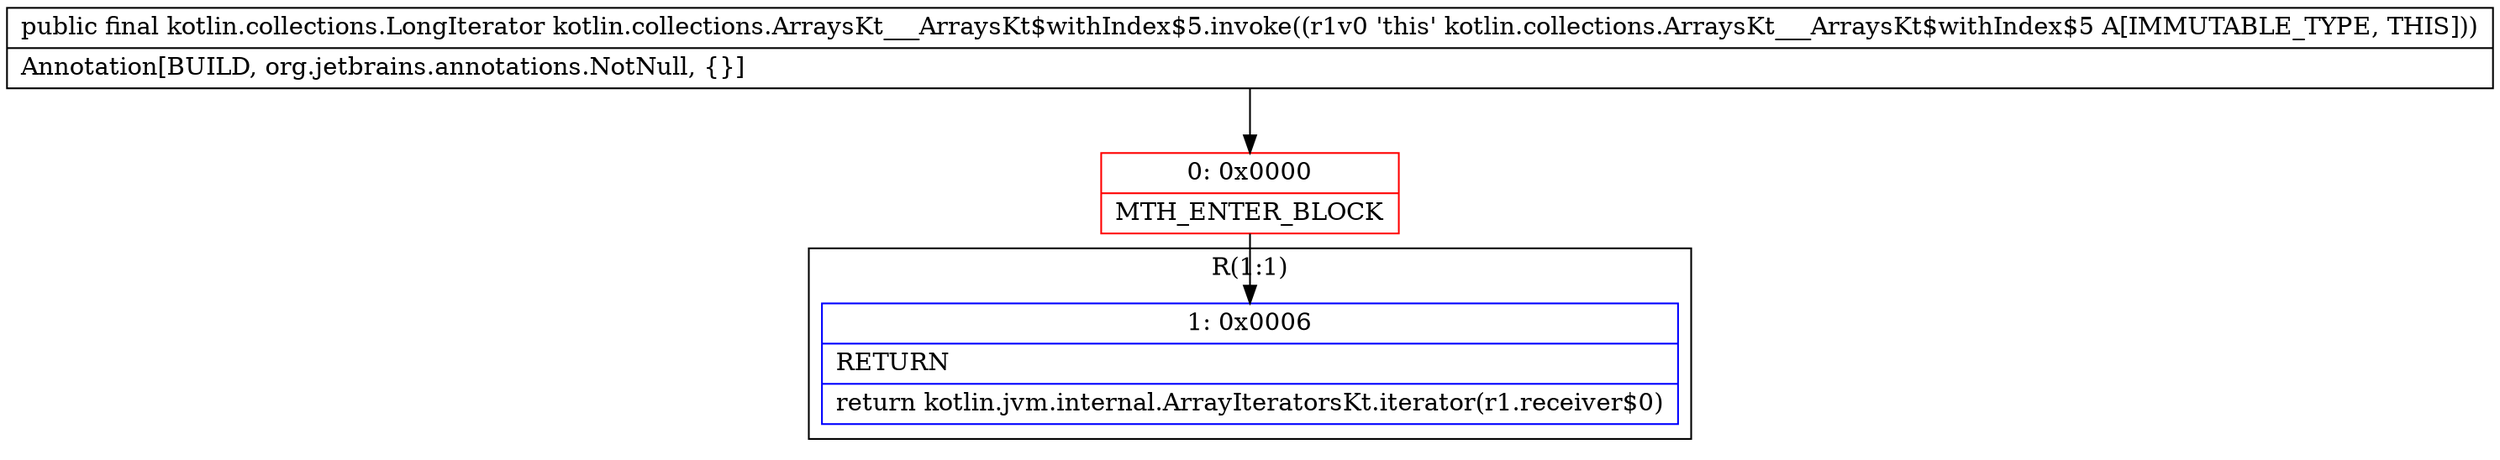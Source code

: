 digraph "CFG forkotlin.collections.ArraysKt___ArraysKt$withIndex$5.invoke()Lkotlin\/collections\/LongIterator;" {
subgraph cluster_Region_400797591 {
label = "R(1:1)";
node [shape=record,color=blue];
Node_1 [shape=record,label="{1\:\ 0x0006|RETURN\l|return kotlin.jvm.internal.ArrayIteratorsKt.iterator(r1.receiver$0)\l}"];
}
Node_0 [shape=record,color=red,label="{0\:\ 0x0000|MTH_ENTER_BLOCK\l}"];
MethodNode[shape=record,label="{public final kotlin.collections.LongIterator kotlin.collections.ArraysKt___ArraysKt$withIndex$5.invoke((r1v0 'this' kotlin.collections.ArraysKt___ArraysKt$withIndex$5 A[IMMUTABLE_TYPE, THIS]))  | Annotation[BUILD, org.jetbrains.annotations.NotNull, \{\}]\l}"];
MethodNode -> Node_0;
Node_0 -> Node_1;
}

